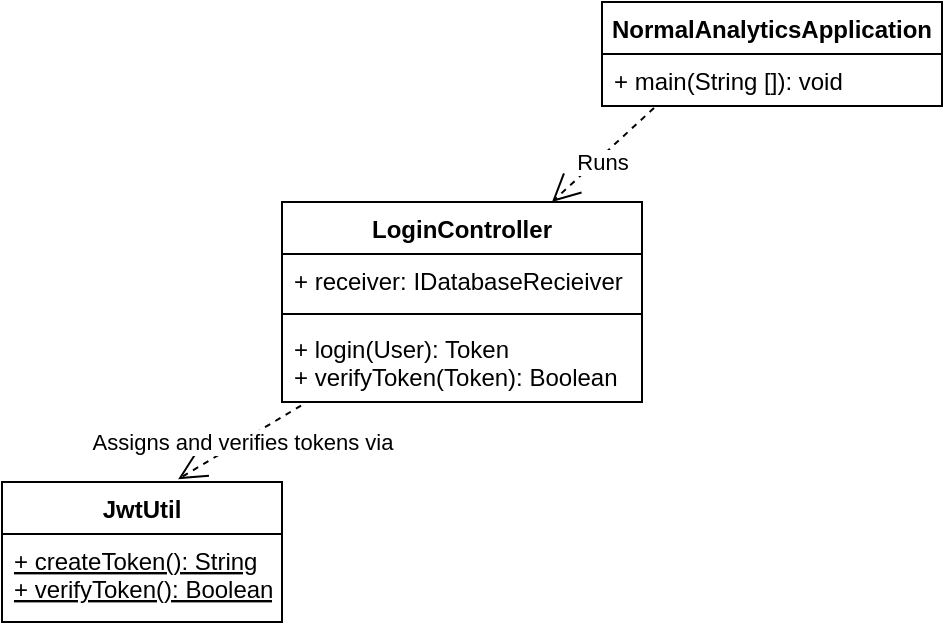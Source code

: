 <mxfile version="15.8.6" type="device"><diagram id="C5RBs43oDa-KdzZeNtuy" name="Page-1"><mxGraphModel dx="1038" dy="579" grid="1" gridSize="10" guides="1" tooltips="1" connect="1" arrows="1" fold="1" page="1" pageScale="1" pageWidth="827" pageHeight="1169" math="0" shadow="0"><root><mxCell id="WIyWlLk6GJQsqaUBKTNV-0"/><mxCell id="WIyWlLk6GJQsqaUBKTNV-1" parent="WIyWlLk6GJQsqaUBKTNV-0"/><mxCell id="o8r5uOK4dBIm1fZL7ohh-0" value="NormalAnalyticsApplication" style="swimlane;fontStyle=1;align=center;verticalAlign=top;childLayout=stackLayout;horizontal=1;startSize=26;horizontalStack=0;resizeParent=1;resizeParentMax=0;resizeLast=0;collapsible=1;marginBottom=0;" vertex="1" parent="WIyWlLk6GJQsqaUBKTNV-1"><mxGeometry x="350" y="30" width="170" height="52" as="geometry"><mxRectangle x="100" y="60" width="100" height="26" as="alternateBounds"/></mxGeometry></mxCell><mxCell id="o8r5uOK4dBIm1fZL7ohh-3" value="+ main(String []): void" style="text;strokeColor=none;fillColor=none;align=left;verticalAlign=top;spacingLeft=4;spacingRight=4;overflow=hidden;rotatable=0;points=[[0,0.5],[1,0.5]];portConstraint=eastwest;" vertex="1" parent="o8r5uOK4dBIm1fZL7ohh-0"><mxGeometry y="26" width="170" height="26" as="geometry"/></mxCell><mxCell id="o8r5uOK4dBIm1fZL7ohh-4" value="LoginController" style="swimlane;fontStyle=1;align=center;verticalAlign=top;childLayout=stackLayout;horizontal=1;startSize=26;horizontalStack=0;resizeParent=1;resizeParentMax=0;resizeLast=0;collapsible=1;marginBottom=0;" vertex="1" parent="WIyWlLk6GJQsqaUBKTNV-1"><mxGeometry x="190" y="130" width="180" height="100" as="geometry"/></mxCell><mxCell id="o8r5uOK4dBIm1fZL7ohh-5" value="+ receiver: IDatabaseRecieiver" style="text;strokeColor=none;fillColor=none;align=left;verticalAlign=top;spacingLeft=4;spacingRight=4;overflow=hidden;rotatable=0;points=[[0,0.5],[1,0.5]];portConstraint=eastwest;" vertex="1" parent="o8r5uOK4dBIm1fZL7ohh-4"><mxGeometry y="26" width="180" height="26" as="geometry"/></mxCell><mxCell id="o8r5uOK4dBIm1fZL7ohh-6" value="" style="line;strokeWidth=1;fillColor=none;align=left;verticalAlign=middle;spacingTop=-1;spacingLeft=3;spacingRight=3;rotatable=0;labelPosition=right;points=[];portConstraint=eastwest;" vertex="1" parent="o8r5uOK4dBIm1fZL7ohh-4"><mxGeometry y="52" width="180" height="8" as="geometry"/></mxCell><mxCell id="o8r5uOK4dBIm1fZL7ohh-7" value="+ login(User): Token&#10;+ verifyToken(Token): Boolean" style="text;strokeColor=none;fillColor=none;align=left;verticalAlign=top;spacingLeft=4;spacingRight=4;overflow=hidden;rotatable=0;points=[[0,0.5],[1,0.5]];portConstraint=eastwest;" vertex="1" parent="o8r5uOK4dBIm1fZL7ohh-4"><mxGeometry y="60" width="180" height="40" as="geometry"/></mxCell><mxCell id="o8r5uOK4dBIm1fZL7ohh-8" value="Runs" style="endArrow=open;endSize=12;dashed=1;html=1;rounded=0;exitX=0.153;exitY=1.038;exitDx=0;exitDy=0;exitPerimeter=0;entryX=0.75;entryY=0;entryDx=0;entryDy=0;" edge="1" parent="WIyWlLk6GJQsqaUBKTNV-1" source="o8r5uOK4dBIm1fZL7ohh-3" target="o8r5uOK4dBIm1fZL7ohh-4"><mxGeometry x="0.079" y="2" width="160" relative="1" as="geometry"><mxPoint x="384" y="110" as="sourcePoint"/><mxPoint x="544" y="110" as="targetPoint"/><mxPoint as="offset"/></mxGeometry></mxCell><mxCell id="o8r5uOK4dBIm1fZL7ohh-10" value="JwtUtil" style="swimlane;fontStyle=1;childLayout=stackLayout;horizontal=1;startSize=26;fillColor=none;horizontalStack=0;resizeParent=1;resizeParentMax=0;resizeLast=0;collapsible=1;marginBottom=0;" vertex="1" parent="WIyWlLk6GJQsqaUBKTNV-1"><mxGeometry x="50" y="270" width="140" height="70" as="geometry"/></mxCell><mxCell id="o8r5uOK4dBIm1fZL7ohh-11" value="+ createToken(): String&#10;+ verifyToken(): Boolean" style="text;strokeColor=none;fillColor=none;align=left;verticalAlign=top;spacingLeft=4;spacingRight=4;overflow=hidden;rotatable=0;points=[[0,0.5],[1,0.5]];portConstraint=eastwest;fontStyle=4" vertex="1" parent="o8r5uOK4dBIm1fZL7ohh-10"><mxGeometry y="26" width="140" height="44" as="geometry"/></mxCell><mxCell id="o8r5uOK4dBIm1fZL7ohh-14" value="Assigns and verifies tokens via" style="endArrow=open;endSize=12;dashed=1;html=1;rounded=0;exitX=0.053;exitY=1.045;exitDx=0;exitDy=0;exitPerimeter=0;entryX=0.629;entryY=-0.02;entryDx=0;entryDy=0;entryPerimeter=0;" edge="1" parent="WIyWlLk6GJQsqaUBKTNV-1" source="o8r5uOK4dBIm1fZL7ohh-7" target="o8r5uOK4dBIm1fZL7ohh-10"><mxGeometry x="-0.032" width="160" relative="1" as="geometry"><mxPoint x="160" y="260" as="sourcePoint"/><mxPoint x="320" y="260" as="targetPoint"/><mxPoint as="offset"/></mxGeometry></mxCell></root></mxGraphModel></diagram></mxfile>
